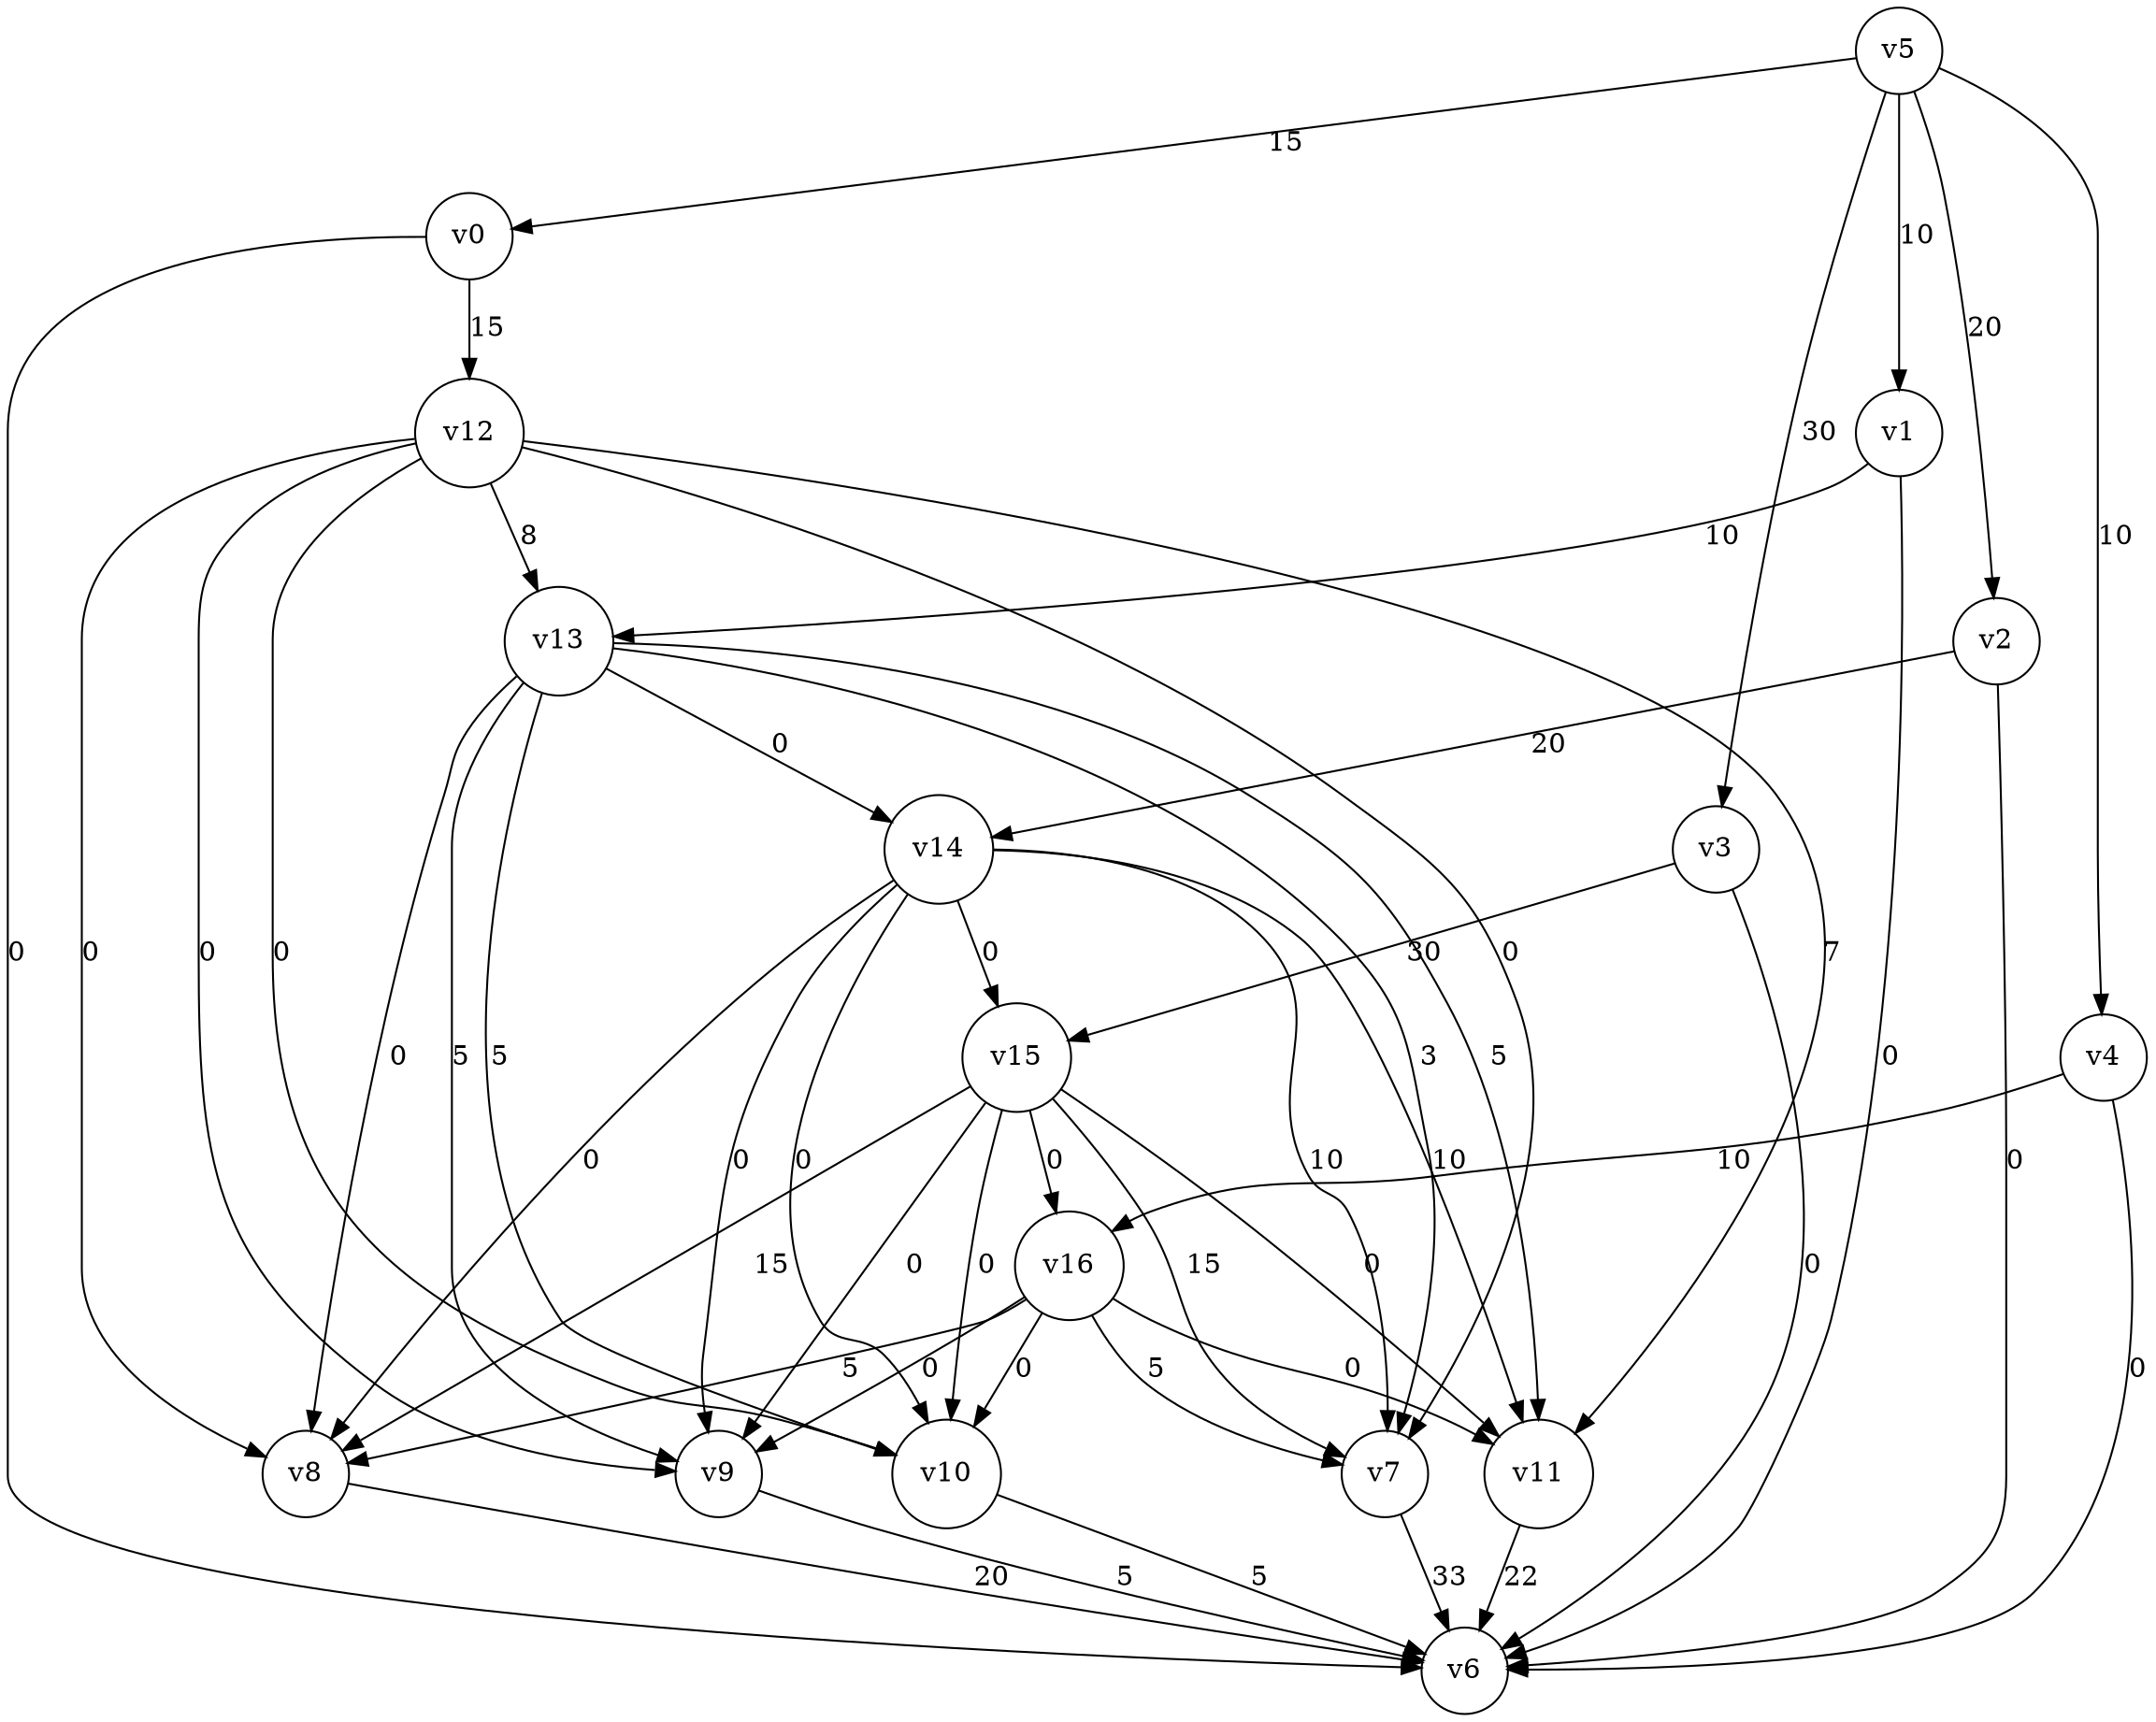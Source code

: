 digraph
{
	node [shape=circle, label="v0"] 0;
	node [shape=circle, label="v1"] 1;
	node [shape=circle, label="v2"] 2;
	node [shape=circle, label="v3"] 3;
	node [shape=circle, label="v4"] 4;
	node [shape=circle, label="v5"] 5;
	node [shape=circle, label="v6"] 6;
	node [shape=circle, label="v7"] 7;
	node [shape=circle, label="v8"] 8;
	node [shape=circle, label="v9"] 9;
	node [shape=circle, label="v10"] 10;
	node [shape=circle, label="v11"] 11;
	node [shape=circle, label="v12"] 12;
	node [shape=circle, label="v13"] 13;
	node [shape=circle, label="v14"] 14;
	node [shape=circle, label="v15"] 15;
	node [shape=circle, label="v16"] 16;
	0 -> 6 [label="0"]
	0 -> 12 [label="15"]
	1 -> 6 [label="0"]
	1 -> 13 [label="10"]
	2 -> 6 [label="0"]
	2 -> 14 [label="20"]
	3 -> 6 [label="0"]
	3 -> 15 [label="30"]
	4 -> 6 [label="0"]
	4 -> 16 [label="10"]
	5 -> 0 [label="15"]
	5 -> 1 [label="10"]
	5 -> 2 [label="20"]
	5 -> 3 [label="30"]
	5 -> 4 [label="10"]
	7 -> 6 [label="33"]
	8 -> 6 [label="20"]
	9 -> 6 [label="5"]
	10 -> 6 [label="5"]
	11 -> 6 [label="22"]
	12 -> 7 [label="0"]
	12 -> 8 [label="0"]
	12 -> 9 [label="0"]
	12 -> 10 [label="0"]
	12 -> 11 [label="7"]
	12 -> 13 [label="8"]
	13 -> 7 [label="3"]
	13 -> 8 [label="0"]
	13 -> 9 [label="5"]
	13 -> 10 [label="5"]
	13 -> 11 [label="5"]
	13 -> 14 [label="0"]
	14 -> 7 [label="10"]
	14 -> 8 [label="0"]
	14 -> 9 [label="0"]
	14 -> 10 [label="0"]
	14 -> 11 [label="10"]
	14 -> 15 [label="0"]
	15 -> 7 [label="15"]
	15 -> 8 [label="15"]
	15 -> 9 [label="0"]
	15 -> 10 [label="0"]
	15 -> 11 [label="0"]
	15 -> 16 [label="0"]
	16 -> 7 [label="5"]
	16 -> 8 [label="5"]
	16 -> 9 [label="0"]
	16 -> 10 [label="0"]
	16 -> 11 [label="0"]
}

